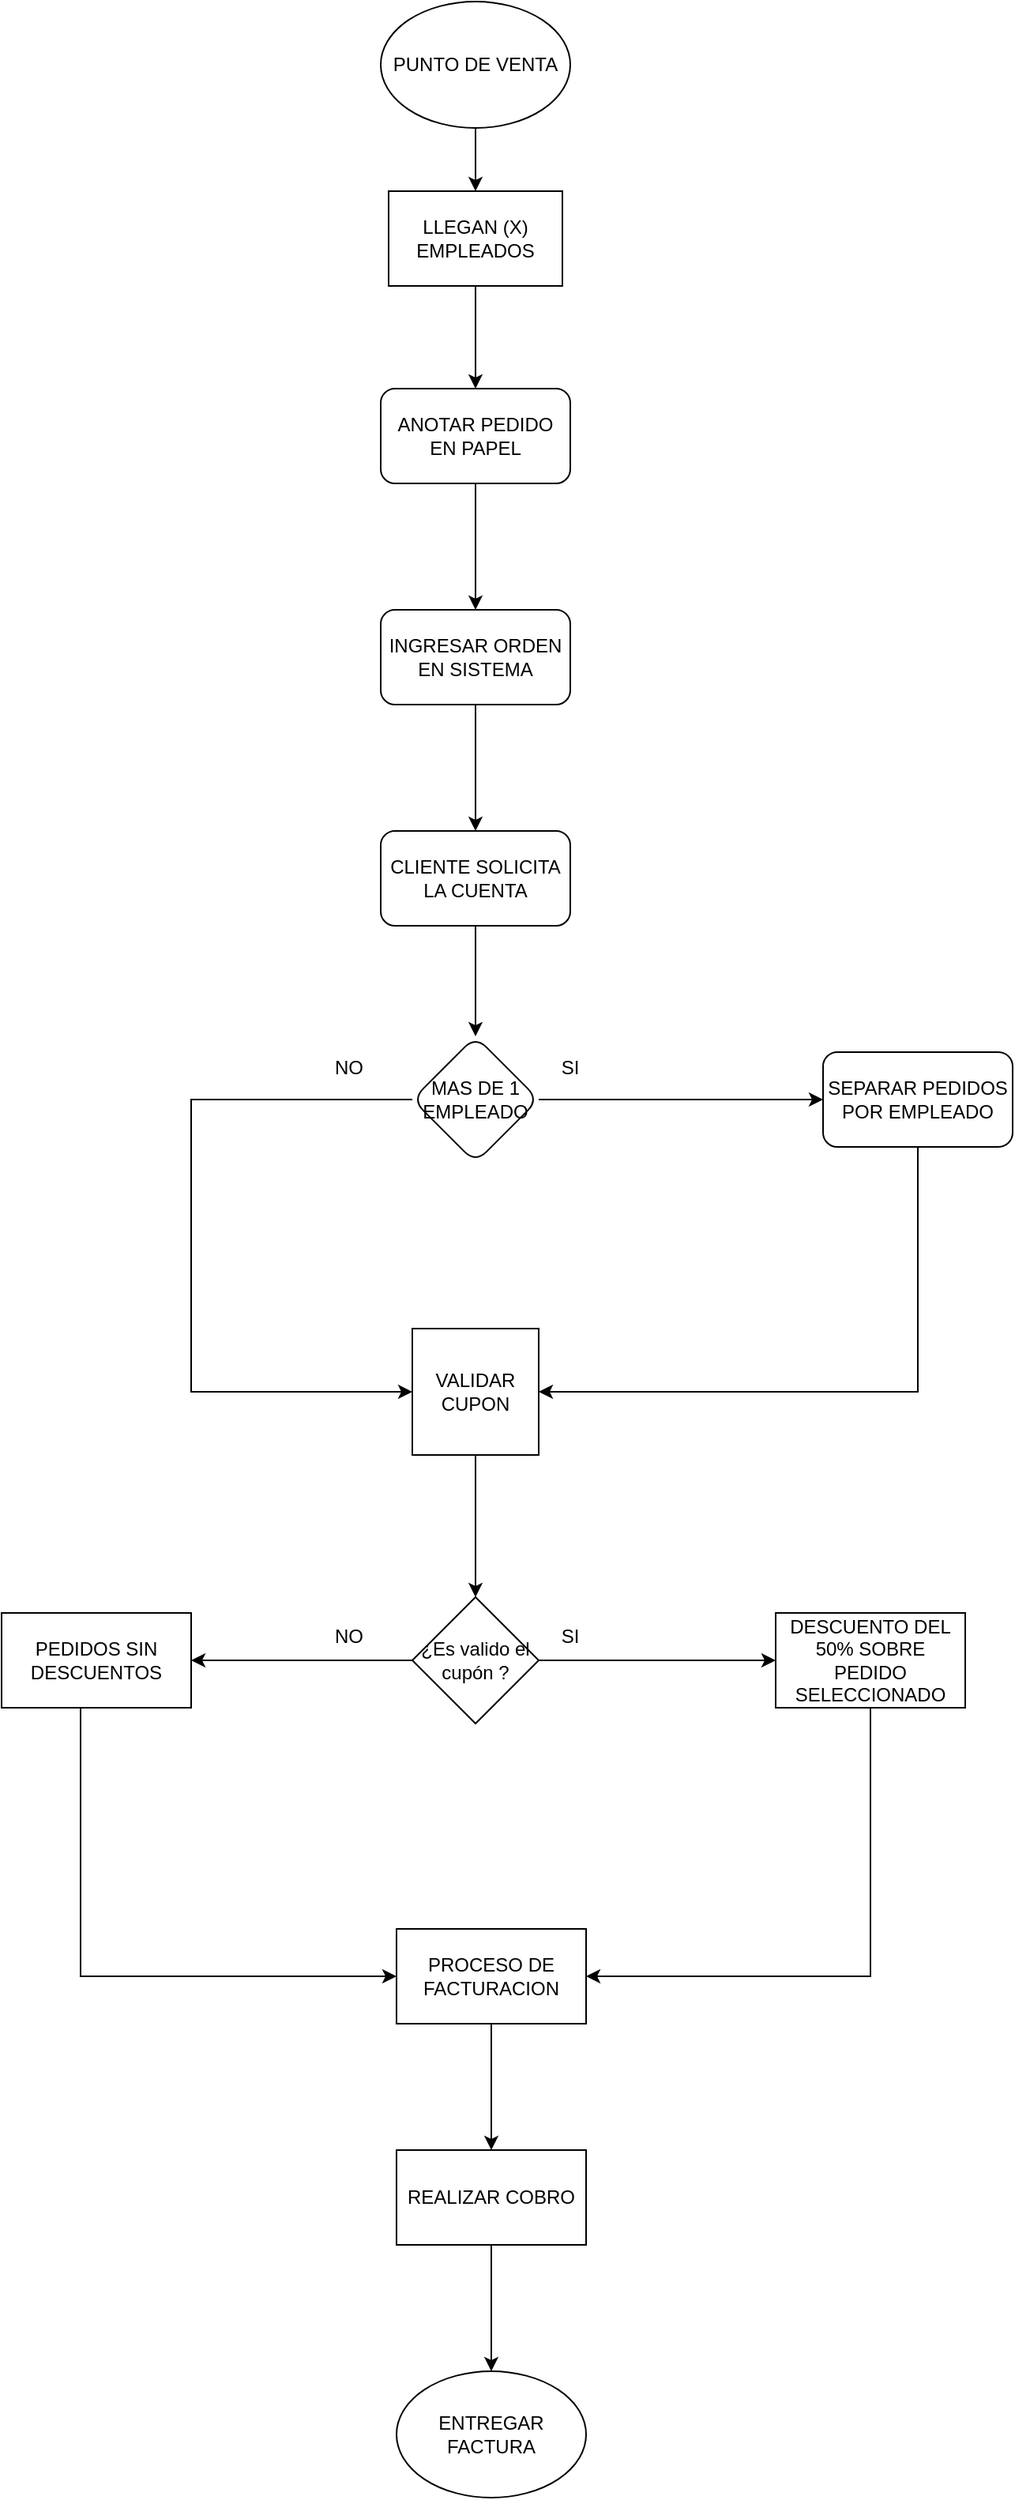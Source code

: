 <mxfile version="24.5.1" type="github">
  <diagram name="Page-1" id="edf60f1a-56cd-e834-aa8a-f176f3a09ee4">
    <mxGraphModel dx="1050" dy="564" grid="1" gridSize="10" guides="1" tooltips="1" connect="1" arrows="1" fold="1" page="1" pageScale="1" pageWidth="1100" pageHeight="850" background="none" math="0" shadow="0">
      <root>
        <mxCell id="0" />
        <mxCell id="1" parent="0" />
        <mxCell id="ZKjFH7NZYroPFakdnO6G-4" value="" style="edgeStyle=orthogonalEdgeStyle;rounded=0;orthogonalLoop=1;jettySize=auto;html=1;" edge="1" parent="1" source="ZKjFH7NZYroPFakdnO6G-1" target="ZKjFH7NZYroPFakdnO6G-2">
          <mxGeometry relative="1" as="geometry" />
        </mxCell>
        <mxCell id="ZKjFH7NZYroPFakdnO6G-1" value="PUNTO DE VENTA" style="ellipse;whiteSpace=wrap;html=1;" vertex="1" parent="1">
          <mxGeometry x="440" y="10" width="120" height="80" as="geometry" />
        </mxCell>
        <mxCell id="ZKjFH7NZYroPFakdnO6G-29" value="" style="edgeStyle=orthogonalEdgeStyle;rounded=0;orthogonalLoop=1;jettySize=auto;html=1;" edge="1" parent="1" source="ZKjFH7NZYroPFakdnO6G-2" target="ZKjFH7NZYroPFakdnO6G-25">
          <mxGeometry relative="1" as="geometry" />
        </mxCell>
        <mxCell id="ZKjFH7NZYroPFakdnO6G-2" value="LLEGAN (X)&lt;div&gt;EMPLEADOS&lt;/div&gt;" style="rounded=0;whiteSpace=wrap;html=1;" vertex="1" parent="1">
          <mxGeometry x="445" y="130" width="110" height="60" as="geometry" />
        </mxCell>
        <mxCell id="ZKjFH7NZYroPFakdnO6G-28" value="" style="edgeStyle=orthogonalEdgeStyle;rounded=0;orthogonalLoop=1;jettySize=auto;html=1;" edge="1" parent="1" source="ZKjFH7NZYroPFakdnO6G-25" target="ZKjFH7NZYroPFakdnO6G-27">
          <mxGeometry relative="1" as="geometry" />
        </mxCell>
        <mxCell id="ZKjFH7NZYroPFakdnO6G-25" value="ANOTAR PEDIDO&lt;div&gt;EN PAPEL&lt;/div&gt;" style="rounded=1;whiteSpace=wrap;html=1;" vertex="1" parent="1">
          <mxGeometry x="440" y="255" width="120" height="60" as="geometry" />
        </mxCell>
        <mxCell id="ZKjFH7NZYroPFakdnO6G-31" value="" style="edgeStyle=orthogonalEdgeStyle;rounded=0;orthogonalLoop=1;jettySize=auto;html=1;" edge="1" parent="1" source="ZKjFH7NZYroPFakdnO6G-27" target="ZKjFH7NZYroPFakdnO6G-30">
          <mxGeometry relative="1" as="geometry" />
        </mxCell>
        <mxCell id="ZKjFH7NZYroPFakdnO6G-27" value="INGRESAR ORDEN EN SISTEMA" style="whiteSpace=wrap;html=1;rounded=1;" vertex="1" parent="1">
          <mxGeometry x="440" y="395" width="120" height="60" as="geometry" />
        </mxCell>
        <mxCell id="ZKjFH7NZYroPFakdnO6G-33" value="" style="edgeStyle=orthogonalEdgeStyle;rounded=0;orthogonalLoop=1;jettySize=auto;html=1;" edge="1" parent="1" source="ZKjFH7NZYroPFakdnO6G-30" target="ZKjFH7NZYroPFakdnO6G-32">
          <mxGeometry relative="1" as="geometry" />
        </mxCell>
        <mxCell id="ZKjFH7NZYroPFakdnO6G-30" value="CLIENTE SOLICITA LA CUENTA" style="rounded=1;whiteSpace=wrap;html=1;" vertex="1" parent="1">
          <mxGeometry x="440" y="535" width="120" height="60" as="geometry" />
        </mxCell>
        <mxCell id="ZKjFH7NZYroPFakdnO6G-35" value="" style="edgeStyle=orthogonalEdgeStyle;rounded=0;orthogonalLoop=1;jettySize=auto;html=1;" edge="1" parent="1" source="ZKjFH7NZYroPFakdnO6G-32" target="ZKjFH7NZYroPFakdnO6G-34">
          <mxGeometry relative="1" as="geometry" />
        </mxCell>
        <mxCell id="ZKjFH7NZYroPFakdnO6G-41" style="edgeStyle=orthogonalEdgeStyle;rounded=0;orthogonalLoop=1;jettySize=auto;html=1;entryX=0;entryY=0.5;entryDx=0;entryDy=0;" edge="1" parent="1" source="ZKjFH7NZYroPFakdnO6G-32" target="ZKjFH7NZYroPFakdnO6G-38">
          <mxGeometry relative="1" as="geometry">
            <Array as="points">
              <mxPoint x="320" y="705" />
              <mxPoint x="320" y="890" />
            </Array>
          </mxGeometry>
        </mxCell>
        <mxCell id="ZKjFH7NZYroPFakdnO6G-32" value="MAS DE 1 EMPLEADO" style="rhombus;whiteSpace=wrap;html=1;rounded=1;" vertex="1" parent="1">
          <mxGeometry x="460" y="665" width="80" height="80" as="geometry" />
        </mxCell>
        <mxCell id="ZKjFH7NZYroPFakdnO6G-40" style="edgeStyle=orthogonalEdgeStyle;rounded=0;orthogonalLoop=1;jettySize=auto;html=1;" edge="1" parent="1" source="ZKjFH7NZYroPFakdnO6G-34" target="ZKjFH7NZYroPFakdnO6G-38">
          <mxGeometry relative="1" as="geometry">
            <mxPoint x="660" y="900" as="targetPoint" />
            <Array as="points">
              <mxPoint x="780" y="890" />
            </Array>
          </mxGeometry>
        </mxCell>
        <mxCell id="ZKjFH7NZYroPFakdnO6G-34" value="SEPARAR PEDIDOS POR EMPLEADO" style="whiteSpace=wrap;html=1;rounded=1;" vertex="1" parent="1">
          <mxGeometry x="720" y="675" width="120" height="60" as="geometry" />
        </mxCell>
        <mxCell id="ZKjFH7NZYroPFakdnO6G-43" value="" style="edgeStyle=orthogonalEdgeStyle;rounded=0;orthogonalLoop=1;jettySize=auto;html=1;" edge="1" parent="1" source="ZKjFH7NZYroPFakdnO6G-38">
          <mxGeometry relative="1" as="geometry">
            <mxPoint x="500" y="1020" as="targetPoint" />
          </mxGeometry>
        </mxCell>
        <mxCell id="ZKjFH7NZYroPFakdnO6G-38" value="VALIDAR CUPON" style="rounded=0;whiteSpace=wrap;html=1;" vertex="1" parent="1">
          <mxGeometry x="460" y="850" width="80" height="80" as="geometry" />
        </mxCell>
        <mxCell id="ZKjFH7NZYroPFakdnO6G-47" value="" style="edgeStyle=orthogonalEdgeStyle;rounded=0;orthogonalLoop=1;jettySize=auto;html=1;" edge="1" parent="1" source="ZKjFH7NZYroPFakdnO6G-44" target="ZKjFH7NZYroPFakdnO6G-46">
          <mxGeometry relative="1" as="geometry" />
        </mxCell>
        <mxCell id="ZKjFH7NZYroPFakdnO6G-49" value="" style="edgeStyle=orthogonalEdgeStyle;rounded=0;orthogonalLoop=1;jettySize=auto;html=1;" edge="1" parent="1" source="ZKjFH7NZYroPFakdnO6G-44" target="ZKjFH7NZYroPFakdnO6G-48">
          <mxGeometry relative="1" as="geometry" />
        </mxCell>
        <mxCell id="ZKjFH7NZYroPFakdnO6G-44" value="¿Es valido el cupón ?" style="rhombus;whiteSpace=wrap;html=1;" vertex="1" parent="1">
          <mxGeometry x="460" y="1020" width="80" height="80" as="geometry" />
        </mxCell>
        <mxCell id="ZKjFH7NZYroPFakdnO6G-57" value="" style="edgeStyle=orthogonalEdgeStyle;rounded=0;orthogonalLoop=1;jettySize=auto;html=1;" edge="1" parent="1" source="ZKjFH7NZYroPFakdnO6G-45" target="ZKjFH7NZYroPFakdnO6G-56">
          <mxGeometry relative="1" as="geometry" />
        </mxCell>
        <mxCell id="ZKjFH7NZYroPFakdnO6G-45" value="PROCESO DE FACTURACION" style="rounded=0;whiteSpace=wrap;html=1;" vertex="1" parent="1">
          <mxGeometry x="450" y="1230" width="120" height="60" as="geometry" />
        </mxCell>
        <mxCell id="ZKjFH7NZYroPFakdnO6G-51" style="edgeStyle=orthogonalEdgeStyle;rounded=0;orthogonalLoop=1;jettySize=auto;html=1;entryX=1;entryY=0.5;entryDx=0;entryDy=0;" edge="1" parent="1" source="ZKjFH7NZYroPFakdnO6G-46" target="ZKjFH7NZYroPFakdnO6G-45">
          <mxGeometry relative="1" as="geometry">
            <Array as="points">
              <mxPoint x="750" y="1260" />
            </Array>
          </mxGeometry>
        </mxCell>
        <mxCell id="ZKjFH7NZYroPFakdnO6G-46" value="DESCUENTO DEL 50% SOBRE PEDIDO SELECCIONADO" style="whiteSpace=wrap;html=1;" vertex="1" parent="1">
          <mxGeometry x="690" y="1030" width="120" height="60" as="geometry" />
        </mxCell>
        <mxCell id="ZKjFH7NZYroPFakdnO6G-50" style="edgeStyle=orthogonalEdgeStyle;rounded=0;orthogonalLoop=1;jettySize=auto;html=1;entryX=0;entryY=0.5;entryDx=0;entryDy=0;" edge="1" parent="1" source="ZKjFH7NZYroPFakdnO6G-48" target="ZKjFH7NZYroPFakdnO6G-45">
          <mxGeometry relative="1" as="geometry">
            <Array as="points">
              <mxPoint x="250" y="1260" />
            </Array>
          </mxGeometry>
        </mxCell>
        <mxCell id="ZKjFH7NZYroPFakdnO6G-48" value="PEDIDOS SIN DESCUENTOS" style="whiteSpace=wrap;html=1;" vertex="1" parent="1">
          <mxGeometry x="200" y="1030" width="120" height="60" as="geometry" />
        </mxCell>
        <mxCell id="ZKjFH7NZYroPFakdnO6G-52" value="SI" style="text;html=1;align=center;verticalAlign=middle;whiteSpace=wrap;rounded=0;" vertex="1" parent="1">
          <mxGeometry x="530" y="670" width="60" height="30" as="geometry" />
        </mxCell>
        <mxCell id="ZKjFH7NZYroPFakdnO6G-53" value="NO" style="text;html=1;align=center;verticalAlign=middle;whiteSpace=wrap;rounded=0;" vertex="1" parent="1">
          <mxGeometry x="390" y="670" width="60" height="30" as="geometry" />
        </mxCell>
        <mxCell id="ZKjFH7NZYroPFakdnO6G-54" value="SI" style="text;html=1;align=center;verticalAlign=middle;whiteSpace=wrap;rounded=0;" vertex="1" parent="1">
          <mxGeometry x="530" y="1030" width="60" height="30" as="geometry" />
        </mxCell>
        <mxCell id="ZKjFH7NZYroPFakdnO6G-55" value="NO" style="text;html=1;align=center;verticalAlign=middle;whiteSpace=wrap;rounded=0;" vertex="1" parent="1">
          <mxGeometry x="390" y="1030" width="60" height="30" as="geometry" />
        </mxCell>
        <mxCell id="ZKjFH7NZYroPFakdnO6G-59" value="" style="edgeStyle=orthogonalEdgeStyle;rounded=0;orthogonalLoop=1;jettySize=auto;html=1;" edge="1" parent="1" source="ZKjFH7NZYroPFakdnO6G-56" target="ZKjFH7NZYroPFakdnO6G-58">
          <mxGeometry relative="1" as="geometry" />
        </mxCell>
        <mxCell id="ZKjFH7NZYroPFakdnO6G-56" value="REALIZAR COBRO" style="whiteSpace=wrap;html=1;rounded=0;" vertex="1" parent="1">
          <mxGeometry x="450" y="1370" width="120" height="60" as="geometry" />
        </mxCell>
        <mxCell id="ZKjFH7NZYroPFakdnO6G-58" value="ENTREGAR FACTURA" style="ellipse;whiteSpace=wrap;html=1;" vertex="1" parent="1">
          <mxGeometry x="450" y="1510" width="120" height="80" as="geometry" />
        </mxCell>
      </root>
    </mxGraphModel>
  </diagram>
</mxfile>
